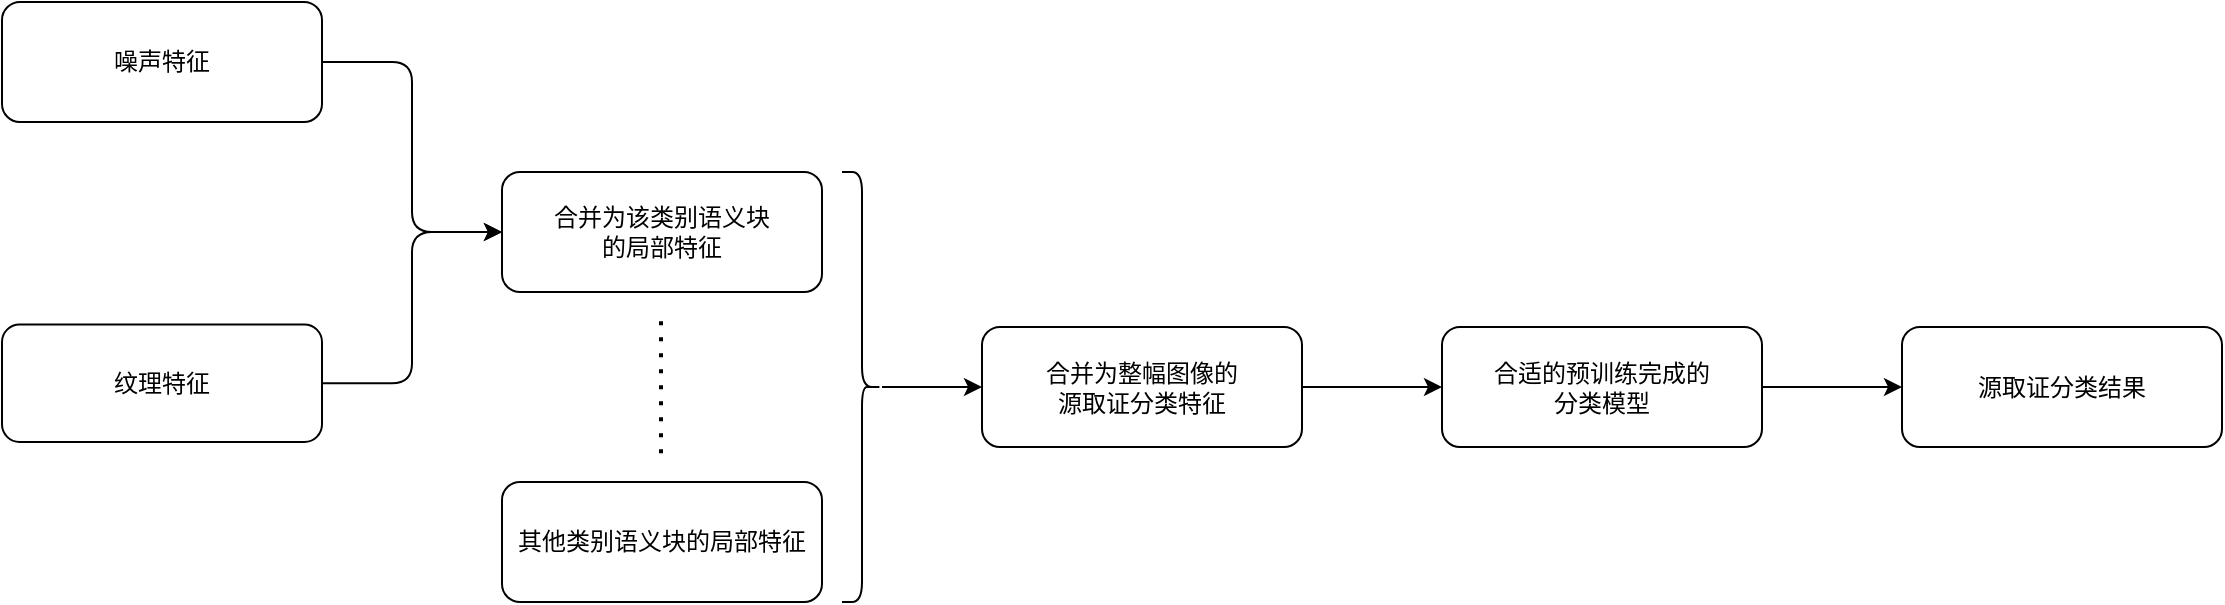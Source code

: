 <mxfile version="20.5.2" type="github">
  <diagram id="jV5QDvQBJW7ew30wXjK5" name="Page-1">
    <mxGraphModel dx="2101" dy="568" grid="1" gridSize="10" guides="1" tooltips="1" connect="1" arrows="1" fold="1" page="1" pageScale="1" pageWidth="850" pageHeight="1100" math="0" shadow="0">
      <root>
        <mxCell id="0" />
        <mxCell id="1" parent="0" />
        <mxCell id="QAnGh3zYnI3MDuK6eiix-1" value="" style="edgeStyle=orthogonalEdgeStyle;rounded=1;orthogonalLoop=1;jettySize=auto;html=1;entryX=0;entryY=0.5;entryDx=0;entryDy=0;" edge="1" parent="1" source="QAnGh3zYnI3MDuK6eiix-2" target="QAnGh3zYnI3MDuK6eiix-5">
          <mxGeometry relative="1" as="geometry" />
        </mxCell>
        <mxCell id="QAnGh3zYnI3MDuK6eiix-2" value="噪声特征" style="rounded=1;whiteSpace=wrap;html=1;" vertex="1" parent="1">
          <mxGeometry x="-100" y="620" width="160" height="60" as="geometry" />
        </mxCell>
        <mxCell id="QAnGh3zYnI3MDuK6eiix-3" style="edgeStyle=orthogonalEdgeStyle;rounded=1;orthogonalLoop=1;jettySize=auto;html=1;entryX=0;entryY=0.5;entryDx=0;entryDy=0;" edge="1" parent="1" source="QAnGh3zYnI3MDuK6eiix-4" target="QAnGh3zYnI3MDuK6eiix-5">
          <mxGeometry relative="1" as="geometry" />
        </mxCell>
        <mxCell id="QAnGh3zYnI3MDuK6eiix-4" value="纹理特征" style="rounded=1;whiteSpace=wrap;html=1;" vertex="1" parent="1">
          <mxGeometry x="-100" y="781.22" width="160" height="58.78" as="geometry" />
        </mxCell>
        <mxCell id="QAnGh3zYnI3MDuK6eiix-5" value="合并为该类别语义块&lt;br&gt;的局部特征" style="rounded=1;whiteSpace=wrap;html=1;" vertex="1" parent="1">
          <mxGeometry x="150" y="705" width="160" height="60" as="geometry" />
        </mxCell>
        <mxCell id="QAnGh3zYnI3MDuK6eiix-6" value="其他类别语义块的局部特征" style="rounded=1;whiteSpace=wrap;html=1;" vertex="1" parent="1">
          <mxGeometry x="150" y="860" width="160" height="60" as="geometry" />
        </mxCell>
        <mxCell id="QAnGh3zYnI3MDuK6eiix-7" value="" style="endArrow=none;dashed=1;html=1;dashPattern=1 3;strokeWidth=2;rounded=0;" edge="1" parent="1">
          <mxGeometry width="50" height="50" relative="1" as="geometry">
            <mxPoint x="229.5" y="845.61" as="sourcePoint" />
            <mxPoint x="229.5" y="775.61" as="targetPoint" />
          </mxGeometry>
        </mxCell>
        <mxCell id="QAnGh3zYnI3MDuK6eiix-10" value="" style="edgeStyle=orthogonalEdgeStyle;rounded=0;orthogonalLoop=1;jettySize=auto;html=1;" edge="1" parent="1" source="QAnGh3zYnI3MDuK6eiix-8" target="QAnGh3zYnI3MDuK6eiix-9">
          <mxGeometry relative="1" as="geometry" />
        </mxCell>
        <mxCell id="QAnGh3zYnI3MDuK6eiix-8" value="" style="shape=curlyBracket;whiteSpace=wrap;html=1;rounded=1;flipH=1;labelPosition=right;verticalLabelPosition=middle;align=left;verticalAlign=middle;" vertex="1" parent="1">
          <mxGeometry x="320" y="705" width="20" height="215" as="geometry" />
        </mxCell>
        <mxCell id="QAnGh3zYnI3MDuK6eiix-12" value="" style="edgeStyle=orthogonalEdgeStyle;rounded=1;orthogonalLoop=1;jettySize=auto;html=1;" edge="1" parent="1" source="QAnGh3zYnI3MDuK6eiix-9" target="QAnGh3zYnI3MDuK6eiix-11">
          <mxGeometry relative="1" as="geometry" />
        </mxCell>
        <mxCell id="QAnGh3zYnI3MDuK6eiix-9" value="合并为整幅图像的&lt;br&gt;源取证分类特征" style="rounded=1;whiteSpace=wrap;html=1;" vertex="1" parent="1">
          <mxGeometry x="390" y="782.5" width="160" height="60" as="geometry" />
        </mxCell>
        <mxCell id="QAnGh3zYnI3MDuK6eiix-14" value="" style="edgeStyle=orthogonalEdgeStyle;rounded=1;orthogonalLoop=1;jettySize=auto;html=1;" edge="1" parent="1" source="QAnGh3zYnI3MDuK6eiix-11" target="QAnGh3zYnI3MDuK6eiix-13">
          <mxGeometry relative="1" as="geometry" />
        </mxCell>
        <mxCell id="QAnGh3zYnI3MDuK6eiix-11" value="合适的预训练完成的&lt;br&gt;分类模型" style="rounded=1;whiteSpace=wrap;html=1;" vertex="1" parent="1">
          <mxGeometry x="620" y="782.5" width="160" height="60" as="geometry" />
        </mxCell>
        <mxCell id="QAnGh3zYnI3MDuK6eiix-13" value="源取证分类结果" style="rounded=1;whiteSpace=wrap;html=1;" vertex="1" parent="1">
          <mxGeometry x="850" y="782.5" width="160" height="60" as="geometry" />
        </mxCell>
      </root>
    </mxGraphModel>
  </diagram>
</mxfile>
